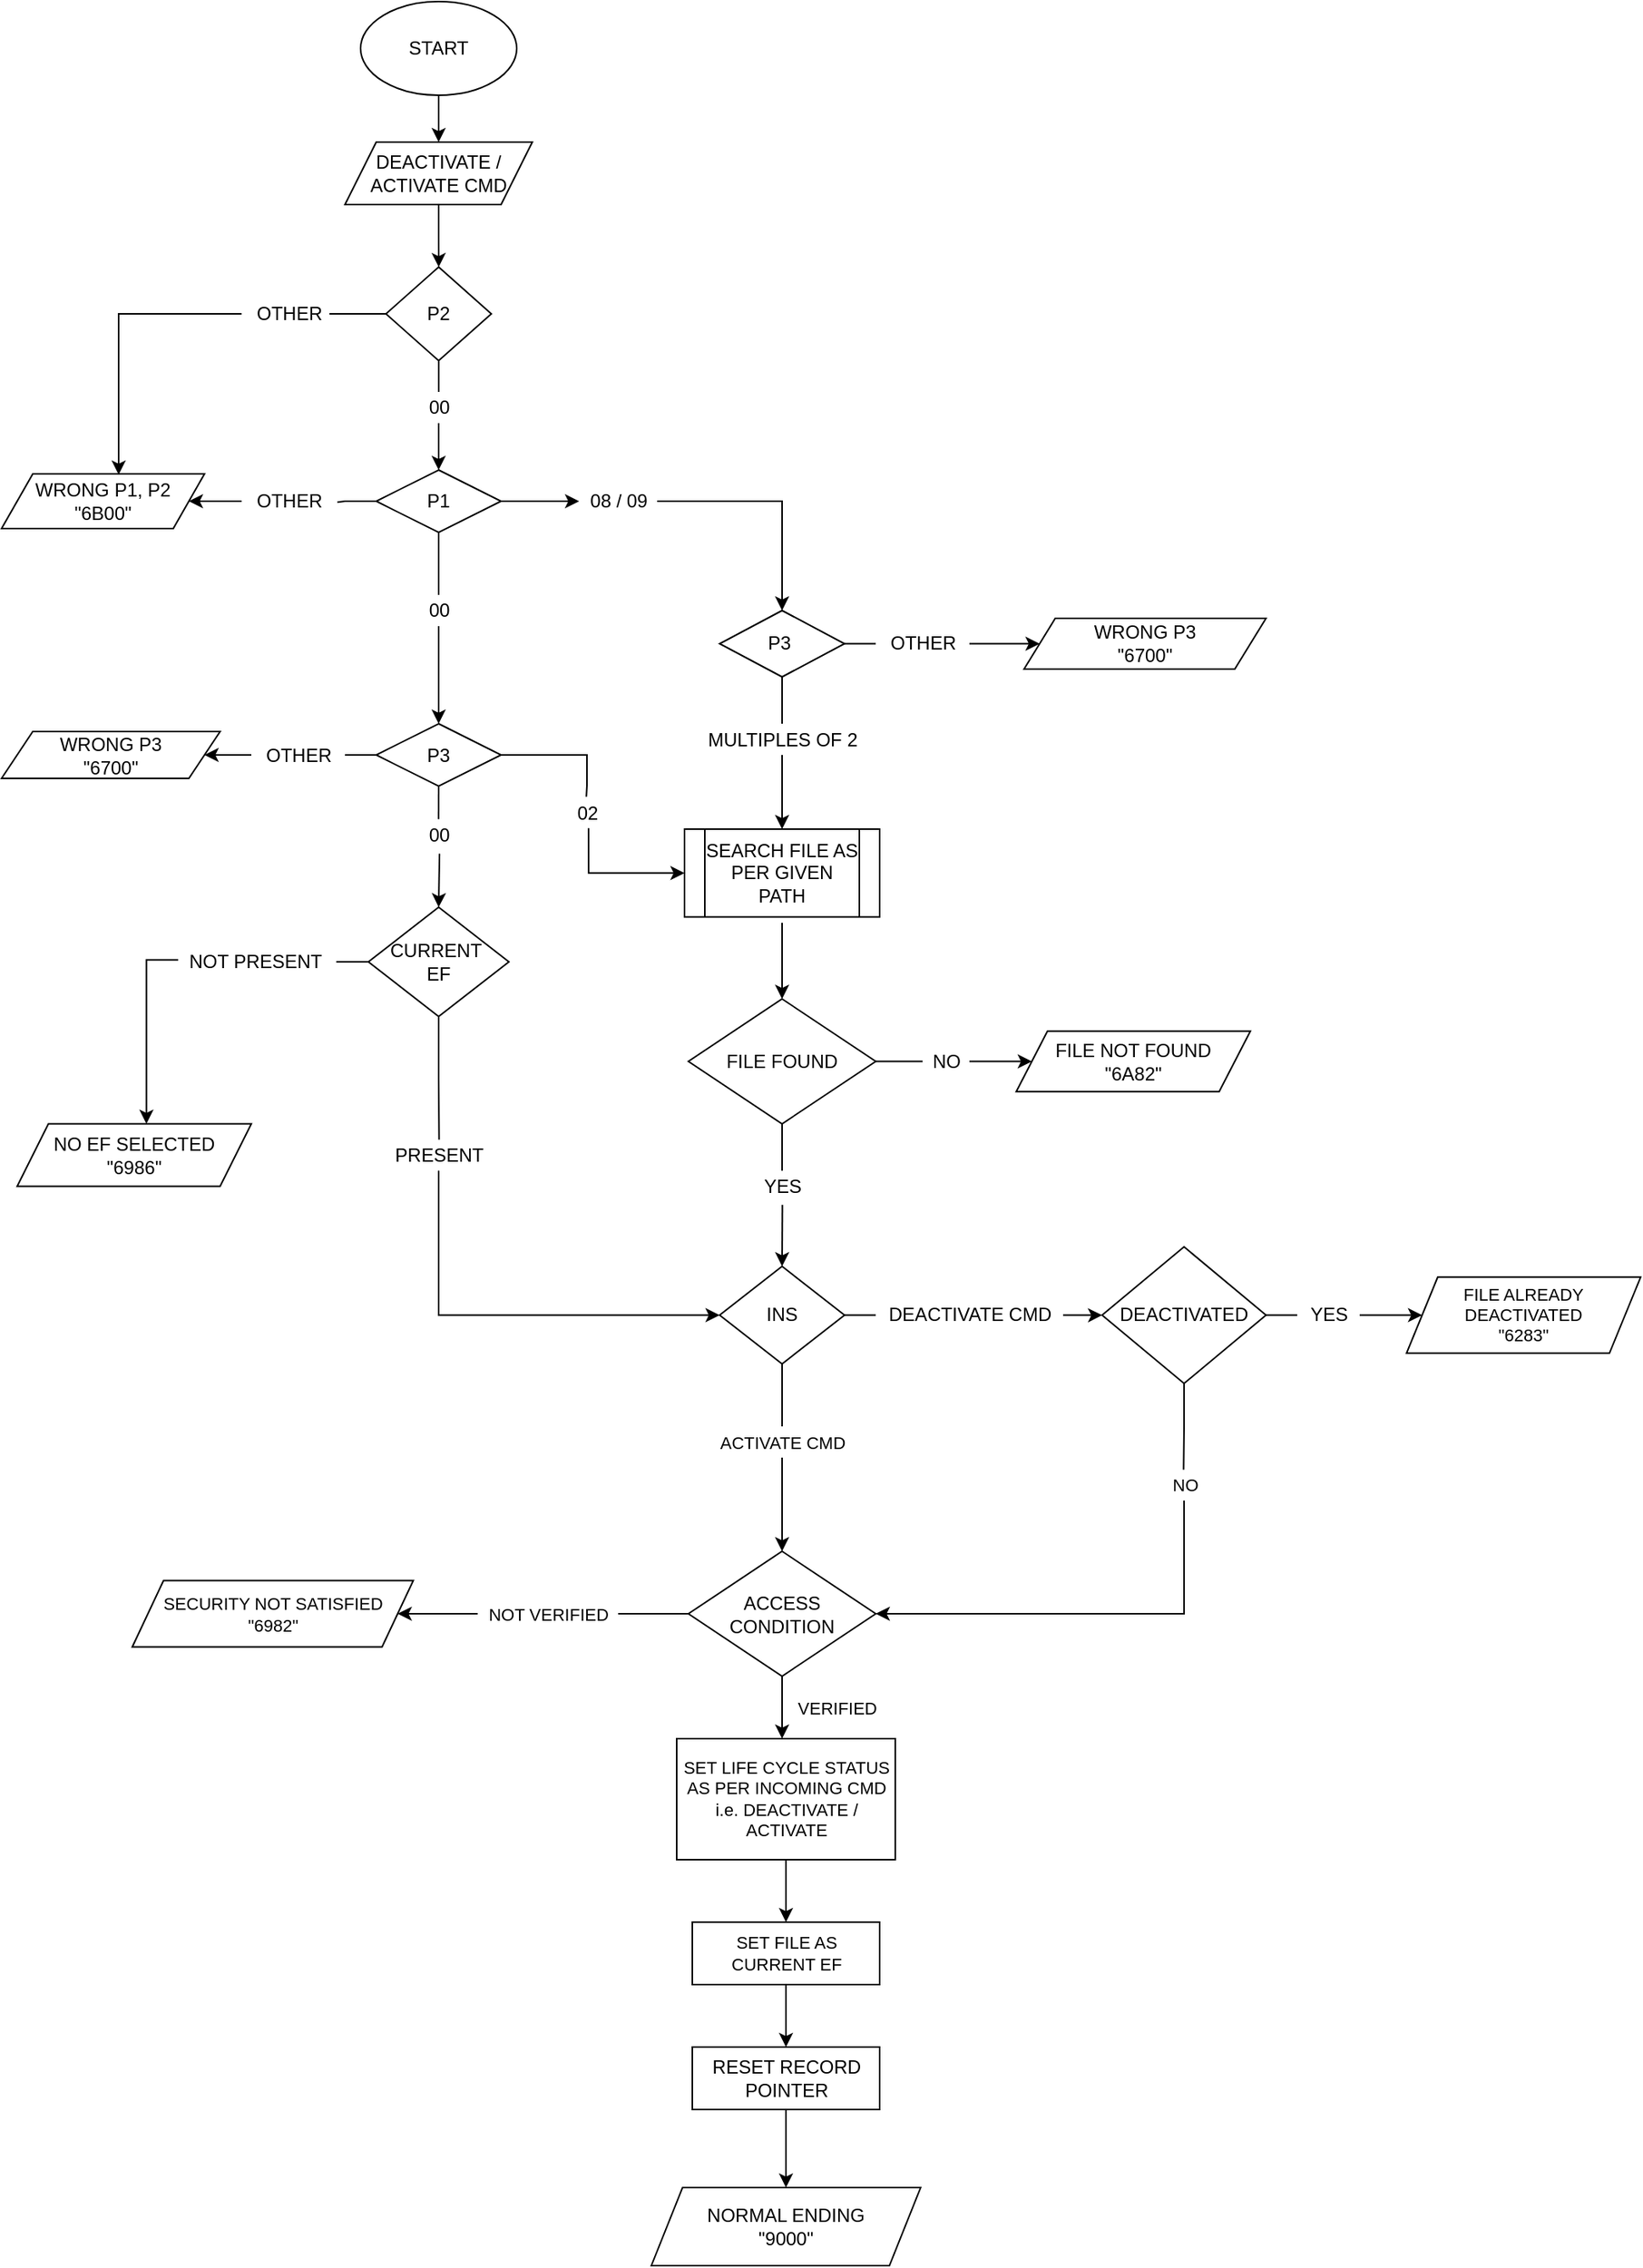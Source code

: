 <mxfile version="18.0.6" type="device"><diagram id="z9DrekOgUCuAkexvwTjX" name="Page-1"><mxGraphModel dx="1736" dy="1106" grid="1" gridSize="10" guides="1" tooltips="1" connect="1" arrows="1" fold="1" page="1" pageScale="1" pageWidth="850" pageHeight="1100" math="0" shadow="0"><root><mxCell id="0"/><mxCell id="1" parent="0"/><mxCell id="yHV2xNPiOuJnYU4lAGGk-4" style="edgeStyle=orthogonalEdgeStyle;rounded=0;orthogonalLoop=1;jettySize=auto;html=1;entryX=0.5;entryY=0;entryDx=0;entryDy=0;" parent="1" source="yHV2xNPiOuJnYU4lAGGk-1" target="yHV2xNPiOuJnYU4lAGGk-3" edge="1"><mxGeometry relative="1" as="geometry"/></mxCell><mxCell id="yHV2xNPiOuJnYU4lAGGk-1" value="START" style="ellipse;whiteSpace=wrap;html=1;" parent="1" vertex="1"><mxGeometry x="570" y="100" width="100" height="60" as="geometry"/></mxCell><mxCell id="GsMoQXVBgorG3yNzymKL-3" value="" style="edgeStyle=orthogonalEdgeStyle;rounded=0;orthogonalLoop=1;jettySize=auto;html=1;" edge="1" parent="1" source="yHV2xNPiOuJnYU4lAGGk-3" target="GsMoQXVBgorG3yNzymKL-2"><mxGeometry relative="1" as="geometry"/></mxCell><mxCell id="yHV2xNPiOuJnYU4lAGGk-3" value="DEACTIVATE / ACTIVATE CMD" style="shape=parallelogram;perimeter=parallelogramPerimeter;whiteSpace=wrap;html=1;fixedSize=1;" parent="1" vertex="1"><mxGeometry x="560" y="190" width="120" height="40" as="geometry"/></mxCell><mxCell id="WlspWFLY9gGA8egjqTRg-68" value="" style="edgeStyle=orthogonalEdgeStyle;rounded=0;orthogonalLoop=1;jettySize=auto;html=1;fontSize=12;" parent="1" source="yHV2xNPiOuJnYU4lAGGk-5" target="WlspWFLY9gGA8egjqTRg-31" edge="1"><mxGeometry relative="1" as="geometry"/></mxCell><mxCell id="WlspWFLY9gGA8egjqTRg-91" style="edgeStyle=orthogonalEdgeStyle;rounded=0;orthogonalLoop=1;jettySize=auto;html=1;entryX=1;entryY=0.5;entryDx=0;entryDy=0;fontSize=12;startArrow=none;" parent="1" source="yHV2xNPiOuJnYU4lAGGk-7" target="yHV2xNPiOuJnYU4lAGGk-9" edge="1"><mxGeometry relative="1" as="geometry"/></mxCell><mxCell id="WlspWFLY9gGA8egjqTRg-150" style="edgeStyle=orthogonalEdgeStyle;rounded=0;orthogonalLoop=1;jettySize=auto;html=1;exitX=0.5;exitY=1;exitDx=0;exitDy=0;entryX=0.5;entryY=0;entryDx=0;entryDy=0;fontSize=12;startArrow=none;" parent="1" source="WlspWFLY9gGA8egjqTRg-47" target="yHV2xNPiOuJnYU4lAGGk-13" edge="1"><mxGeometry relative="1" as="geometry"/></mxCell><mxCell id="yHV2xNPiOuJnYU4lAGGk-5" value="P1" style="rhombus;whiteSpace=wrap;html=1;" parent="1" vertex="1"><mxGeometry x="580" y="400" width="80" height="40" as="geometry"/></mxCell><mxCell id="yHV2xNPiOuJnYU4lAGGk-9" value="WRONG P1, P2&lt;br&gt;&quot;6B00&quot;" style="shape=parallelogram;perimeter=parallelogramPerimeter;whiteSpace=wrap;html=1;fixedSize=1;" parent="1" vertex="1"><mxGeometry x="340" y="402.5" width="130" height="35" as="geometry"/></mxCell><mxCell id="WlspWFLY9gGA8egjqTRg-109" style="edgeStyle=orthogonalEdgeStyle;rounded=0;orthogonalLoop=1;jettySize=auto;html=1;exitX=0.518;exitY=1.1;exitDx=0;exitDy=0;entryX=0.5;entryY=0;entryDx=0;entryDy=0;fontSize=12;startArrow=none;exitPerimeter=0;" parent="1" source="yHV2xNPiOuJnYU4lAGGk-20" target="yHV2xNPiOuJnYU4lAGGk-22" edge="1"><mxGeometry relative="1" as="geometry"/></mxCell><mxCell id="WlspWFLY9gGA8egjqTRg-170" style="edgeStyle=orthogonalEdgeStyle;rounded=0;orthogonalLoop=1;jettySize=auto;html=1;entryX=0;entryY=0.5;entryDx=0;entryDy=0;fontSize=12;startArrow=none;exitX=0.535;exitY=0.969;exitDx=0;exitDy=0;exitPerimeter=0;" parent="1" source="WlspWFLY9gGA8egjqTRg-169" target="WlspWFLY9gGA8egjqTRg-152" edge="1"><mxGeometry relative="1" as="geometry"/></mxCell><mxCell id="4FmGCztm2-Lq0L94SnIk-10" style="edgeStyle=orthogonalEdgeStyle;rounded=0;orthogonalLoop=1;jettySize=auto;html=1;startArrow=none;" parent="1" source="WlspWFLY9gGA8egjqTRg-104" target="WlspWFLY9gGA8egjqTRg-78" edge="1"><mxGeometry relative="1" as="geometry"/></mxCell><mxCell id="yHV2xNPiOuJnYU4lAGGk-13" value="P3" style="rhombus;whiteSpace=wrap;html=1;" parent="1" vertex="1"><mxGeometry x="580" y="562.5" width="80" height="40" as="geometry"/></mxCell><mxCell id="yHV2xNPiOuJnYU4lAGGk-29" style="edgeStyle=orthogonalEdgeStyle;rounded=0;orthogonalLoop=1;jettySize=auto;html=1;entryX=0.552;entryY=0;entryDx=0;entryDy=0;entryPerimeter=0;startArrow=none;exitX=-0.006;exitY=0.435;exitDx=0;exitDy=0;exitPerimeter=0;" parent="1" source="yHV2xNPiOuJnYU4lAGGk-28" target="yHV2xNPiOuJnYU4lAGGk-26" edge="1"><mxGeometry relative="1" as="geometry"><mxPoint x="493.75" y="681.25" as="targetPoint"/><mxPoint x="303.75" y="730" as="sourcePoint"/><Array as="points"/></mxGeometry></mxCell><mxCell id="yHV2xNPiOuJnYU4lAGGk-55" style="edgeStyle=orthogonalEdgeStyle;rounded=0;orthogonalLoop=1;jettySize=auto;html=1;entryX=0;entryY=0.5;entryDx=0;entryDy=0;startArrow=none;" parent="1" source="yHV2xNPiOuJnYU4lAGGk-52" target="yHV2xNPiOuJnYU4lAGGk-53" edge="1"><mxGeometry relative="1" as="geometry"><Array as="points"><mxPoint x="620" y="941"/></Array></mxGeometry></mxCell><mxCell id="yHV2xNPiOuJnYU4lAGGk-22" value="CURRENT&amp;nbsp;&lt;br&gt;EF" style="rhombus;whiteSpace=wrap;html=1;" parent="1" vertex="1"><mxGeometry x="575" y="680" width="90" height="70" as="geometry"/></mxCell><mxCell id="yHV2xNPiOuJnYU4lAGGk-26" value="NO EF SELECTED&lt;br&gt;&quot;6986&quot;" style="shape=parallelogram;perimeter=parallelogramPerimeter;whiteSpace=wrap;html=1;fixedSize=1;" parent="1" vertex="1"><mxGeometry x="350" y="818.75" width="150" height="40" as="geometry"/></mxCell><mxCell id="yHV2xNPiOuJnYU4lAGGk-43" value="FILE NOT FOUND&lt;br&gt;&quot;6A82&quot;" style="shape=parallelogram;perimeter=parallelogramPerimeter;whiteSpace=wrap;html=1;fixedSize=1;" parent="1" vertex="1"><mxGeometry x="990" y="759.38" width="150" height="38.75" as="geometry"/></mxCell><mxCell id="WlspWFLY9gGA8egjqTRg-159" style="edgeStyle=orthogonalEdgeStyle;rounded=0;orthogonalLoop=1;jettySize=auto;html=1;exitX=0.5;exitY=1;exitDx=0;exitDy=0;fontSize=12;startArrow=none;" parent="1" source="WlspWFLY9gGA8egjqTRg-158" target="yHV2xNPiOuJnYU4lAGGk-73" edge="1"><mxGeometry relative="1" as="geometry"/></mxCell><mxCell id="WlspWFLY9gGA8egjqTRg-177" style="edgeStyle=orthogonalEdgeStyle;rounded=0;orthogonalLoop=1;jettySize=auto;html=1;fontSize=12;startArrow=none;" parent="1" source="WlspWFLY9gGA8egjqTRg-161" target="WlspWFLY9gGA8egjqTRg-172" edge="1"><mxGeometry relative="1" as="geometry"/></mxCell><mxCell id="yHV2xNPiOuJnYU4lAGGk-53" value="INS" style="rhombus;whiteSpace=wrap;html=1;" parent="1" vertex="1"><mxGeometry x="800" y="910" width="80" height="62.5" as="geometry"/></mxCell><mxCell id="yHV2xNPiOuJnYU4lAGGk-69" style="edgeStyle=orthogonalEdgeStyle;rounded=0;orthogonalLoop=1;jettySize=auto;html=1;fontSize=11;entryX=1;entryY=0.5;entryDx=0;entryDy=0;exitX=0.5;exitY=1;exitDx=0;exitDy=0;startArrow=none;" parent="1" source="yHV2xNPiOuJnYU4lAGGk-68" target="yHV2xNPiOuJnYU4lAGGk-73" edge="1"><mxGeometry relative="1" as="geometry"><mxPoint x="1000" y="1022.5" as="targetPoint"/><mxPoint x="1000" y="972.5" as="sourcePoint"/><Array as="points"><mxPoint x="1097" y="1133"/></Array></mxGeometry></mxCell><mxCell id="yHV2xNPiOuJnYU4lAGGk-62" value="FILE ALREADY DEACTIVATED&lt;br&gt;&quot;6283&quot;" style="shape=parallelogram;perimeter=parallelogramPerimeter;whiteSpace=wrap;html=1;fixedSize=1;fontSize=11;" parent="1" vertex="1"><mxGeometry x="1240" y="916.89" width="150" height="48.75" as="geometry"/></mxCell><mxCell id="yHV2xNPiOuJnYU4lAGGk-80" style="edgeStyle=orthogonalEdgeStyle;rounded=0;orthogonalLoop=1;jettySize=auto;html=1;fontSize=11;" parent="1" source="yHV2xNPiOuJnYU4lAGGk-73" edge="1"><mxGeometry relative="1" as="geometry"><mxPoint x="840" y="1212.5" as="targetPoint"/></mxGeometry></mxCell><mxCell id="yHV2xNPiOuJnYU4lAGGk-73" value="ACCESS CONDITION" style="rhombus;whiteSpace=wrap;html=1;" parent="1" vertex="1"><mxGeometry x="780" y="1092.5" width="120" height="80" as="geometry"/></mxCell><mxCell id="yHV2xNPiOuJnYU4lAGGk-78" value="" style="edgeStyle=orthogonalEdgeStyle;rounded=0;orthogonalLoop=1;jettySize=auto;html=1;fontSize=11;exitX=0;exitY=0.5;exitDx=0;exitDy=0;startArrow=none;entryX=1;entryY=0.5;entryDx=0;entryDy=0;" parent="1" source="yHV2xNPiOuJnYU4lAGGk-75" target="yHV2xNPiOuJnYU4lAGGk-77" edge="1"><mxGeometry relative="1" as="geometry"><mxPoint x="530" y="1133" as="targetPoint"/></mxGeometry></mxCell><mxCell id="yHV2xNPiOuJnYU4lAGGk-77" value="SECURITY NOT SATISFIED&lt;br&gt;&quot;6982&quot;" style="shape=parallelogram;perimeter=parallelogramPerimeter;whiteSpace=wrap;html=1;fixedSize=1;fontSize=11;" parent="1" vertex="1"><mxGeometry x="423.75" y="1111.25" width="180" height="42.5" as="geometry"/></mxCell><mxCell id="yHV2xNPiOuJnYU4lAGGk-79" value="VERIFIED" style="text;html=1;align=center;verticalAlign=middle;resizable=0;points=[];autosize=1;strokeColor=none;fillColor=none;fontSize=11;" parent="1" vertex="1"><mxGeometry x="840" y="1182.5" width="70" height="20" as="geometry"/></mxCell><mxCell id="yHV2xNPiOuJnYU4lAGGk-84" value="" style="edgeStyle=orthogonalEdgeStyle;rounded=0;orthogonalLoop=1;jettySize=auto;html=1;fontSize=11;" parent="1" source="yHV2xNPiOuJnYU4lAGGk-82" target="yHV2xNPiOuJnYU4lAGGk-83" edge="1"><mxGeometry relative="1" as="geometry"/></mxCell><mxCell id="yHV2xNPiOuJnYU4lAGGk-82" value="SET LIFE CYCLE STATUS AS PER INCOMING CMD&lt;br&gt;i.e. DEACTIVATE / ACTIVATE" style="shape=rectangle;perimeter=rectanglePerimeter;whiteSpace=wrap;html=1;fixedSize=1;fontSize=11;" parent="1" vertex="1"><mxGeometry x="772.5" y="1212.5" width="140" height="77.5" as="geometry"/></mxCell><mxCell id="4FmGCztm2-Lq0L94SnIk-3" value="" style="edgeStyle=orthogonalEdgeStyle;rounded=0;orthogonalLoop=1;jettySize=auto;html=1;" parent="1" source="yHV2xNPiOuJnYU4lAGGk-83" target="4FmGCztm2-Lq0L94SnIk-1" edge="1"><mxGeometry relative="1" as="geometry"/></mxCell><mxCell id="yHV2xNPiOuJnYU4lAGGk-83" value="SET FILE AS CURRENT EF" style="shape=rectangle;perimeter=rectanglePerimeter;whiteSpace=wrap;html=1;fixedSize=1;fontSize=11;" parent="1" vertex="1"><mxGeometry x="782.5" y="1330" width="120" height="40" as="geometry"/></mxCell><mxCell id="WlspWFLY9gGA8egjqTRg-56" style="edgeStyle=orthogonalEdgeStyle;rounded=0;orthogonalLoop=1;jettySize=auto;html=1;fontSize=12;entryX=0.5;entryY=0;entryDx=0;entryDy=0;" parent="1" source="WlspWFLY9gGA8egjqTRg-31" target="WlspWFLY9gGA8egjqTRg-33" edge="1"><mxGeometry relative="1" as="geometry"><mxPoint x="820" y="490" as="targetPoint"/></mxGeometry></mxCell><mxCell id="WlspWFLY9gGA8egjqTRg-31" value="08 / 09" style="text;html=1;align=center;verticalAlign=middle;resizable=0;points=[];autosize=1;strokeColor=none;fillColor=none;" parent="1" vertex="1"><mxGeometry x="710" y="410" width="50" height="20" as="geometry"/></mxCell><mxCell id="WlspWFLY9gGA8egjqTRg-126" style="edgeStyle=orthogonalEdgeStyle;rounded=0;orthogonalLoop=1;jettySize=auto;html=1;fontSize=12;startArrow=none;entryX=0.5;entryY=0;entryDx=0;entryDy=0;" parent="1" source="yHV2xNPiOuJnYU4lAGGk-15" target="WlspWFLY9gGA8egjqTRg-152" edge="1"><mxGeometry relative="1" as="geometry"><mxPoint x="825" y="663" as="targetPoint"/></mxGeometry></mxCell><mxCell id="4FmGCztm2-Lq0L94SnIk-5" value="" style="edgeStyle=orthogonalEdgeStyle;rounded=0;orthogonalLoop=1;jettySize=auto;html=1;startArrow=none;" parent="1" source="td0MsliD58Ax2RF86xpb-1" target="WlspWFLY9gGA8egjqTRg-121" edge="1"><mxGeometry relative="1" as="geometry"/></mxCell><mxCell id="WlspWFLY9gGA8egjqTRg-33" value="P3&amp;nbsp;" style="rhombus;whiteSpace=wrap;html=1;" parent="1" vertex="1"><mxGeometry x="800" y="490" width="80" height="42.5" as="geometry"/></mxCell><mxCell id="WlspWFLY9gGA8egjqTRg-78" value="WRONG P3&lt;br&gt;&quot;6700&quot;" style="shape=parallelogram;perimeter=parallelogramPerimeter;whiteSpace=wrap;html=1;fixedSize=1;fontSize=12;strokeWidth=1;" parent="1" vertex="1"><mxGeometry x="340" y="567.5" width="140" height="30" as="geometry"/></mxCell><mxCell id="WlspWFLY9gGA8egjqTRg-87" value="" style="edgeStyle=orthogonalEdgeStyle;rounded=0;orthogonalLoop=1;jettySize=auto;html=1;fontSize=12;entryX=0.5;entryY=0;entryDx=0;entryDy=0;" parent="1" target="WlspWFLY9gGA8egjqTRg-117" edge="1"><mxGeometry relative="1" as="geometry"><mxPoint x="840" y="690" as="sourcePoint"/><mxPoint x="820" y="742.5" as="targetPoint"/><Array as="points"><mxPoint x="840" y="700"/></Array></mxGeometry></mxCell><mxCell id="yHV2xNPiOuJnYU4lAGGk-7" value="OTHER" style="text;html=1;align=center;verticalAlign=middle;resizable=0;points=[];autosize=1;strokeColor=none;fillColor=none;" parent="1" vertex="1"><mxGeometry x="493.75" y="410" width="60" height="20" as="geometry"/></mxCell><mxCell id="WlspWFLY9gGA8egjqTRg-92" value="" style="edgeStyle=orthogonalEdgeStyle;rounded=0;orthogonalLoop=1;jettySize=auto;html=1;entryX=1.023;entryY=0.53;entryDx=0;entryDy=0;entryPerimeter=0;fontSize=12;endArrow=none;" parent="1" source="yHV2xNPiOuJnYU4lAGGk-5" target="yHV2xNPiOuJnYU4lAGGk-7" edge="1"><mxGeometry relative="1" as="geometry"><mxPoint x="580.069" y="420.034" as="sourcePoint"/><mxPoint x="123.72" y="636.05" as="targetPoint"/></mxGeometry></mxCell><mxCell id="yHV2xNPiOuJnYU4lAGGk-28" value="NOT PRESENT&amp;nbsp;" style="text;html=1;align=center;verticalAlign=middle;resizable=0;points=[];autosize=1;strokeColor=none;fillColor=none;" parent="1" vertex="1"><mxGeometry x="453.75" y="705" width="100" height="20" as="geometry"/></mxCell><mxCell id="WlspWFLY9gGA8egjqTRg-103" value="" style="edgeStyle=orthogonalEdgeStyle;rounded=0;orthogonalLoop=1;jettySize=auto;html=1;entryX=1.006;entryY=0.546;entryDx=0;entryDy=0;entryPerimeter=0;exitX=0;exitY=0.5;exitDx=0;exitDy=0;endArrow=none;" parent="1" source="yHV2xNPiOuJnYU4lAGGk-22" target="yHV2xNPiOuJnYU4lAGGk-28" edge="1"><mxGeometry relative="1" as="geometry"><mxPoint x="220.04" y="801.25" as="targetPoint"/><mxPoint x="310.0" y="653.75" as="sourcePoint"/></mxGeometry></mxCell><mxCell id="yHV2xNPiOuJnYU4lAGGk-20" value="00" style="text;html=1;align=center;verticalAlign=middle;resizable=0;points=[];autosize=1;strokeColor=none;fillColor=none;" parent="1" vertex="1"><mxGeometry x="605" y="623.75" width="30" height="20" as="geometry"/></mxCell><mxCell id="WlspWFLY9gGA8egjqTRg-110" value="" style="edgeStyle=orthogonalEdgeStyle;rounded=0;orthogonalLoop=1;jettySize=auto;html=1;fontSize=12;endArrow=none;entryX=0.498;entryY=-0.005;entryDx=0;entryDy=0;entryPerimeter=0;exitX=0.5;exitY=1;exitDx=0;exitDy=0;" parent="1" source="yHV2xNPiOuJnYU4lAGGk-13" target="yHV2xNPiOuJnYU4lAGGk-20" edge="1"><mxGeometry relative="1" as="geometry"><mxPoint x="580" y="560.0" as="sourcePoint"/><mxPoint x="476.25" y="550" as="targetPoint"/><Array as="points"/></mxGeometry></mxCell><mxCell id="yHV2xNPiOuJnYU4lAGGk-52" value="PRESENT" style="text;html=1;align=center;verticalAlign=middle;resizable=0;points=[];autosize=1;strokeColor=none;fillColor=none;" parent="1" vertex="1"><mxGeometry x="585" y="828.75" width="70" height="20" as="geometry"/></mxCell><mxCell id="WlspWFLY9gGA8egjqTRg-114" value="" style="edgeStyle=orthogonalEdgeStyle;rounded=0;orthogonalLoop=1;jettySize=auto;html=1;entryX=0.504;entryY=0.006;entryDx=0;entryDy=0;endArrow=none;entryPerimeter=0;exitX=0.5;exitY=1;exitDx=0;exitDy=0;" parent="1" source="yHV2xNPiOuJnYU4lAGGk-22" target="yHV2xNPiOuJnYU4lAGGk-52" edge="1"><mxGeometry relative="1" as="geometry"><Array as="points"/><mxPoint x="356.25" y="688.75" as="sourcePoint"/><mxPoint x="791.25" y="878.75" as="targetPoint"/></mxGeometry></mxCell><mxCell id="yHV2xNPiOuJnYU4lAGGk-68" value="NO" style="text;html=1;align=center;verticalAlign=middle;resizable=0;points=[];autosize=1;strokeColor=none;fillColor=none;fontSize=11;" parent="1" vertex="1"><mxGeometry x="1082.5" y="1040" width="30" height="20" as="geometry"/></mxCell><mxCell id="WlspWFLY9gGA8egjqTRg-115" value="" style="edgeStyle=orthogonalEdgeStyle;rounded=0;orthogonalLoop=1;jettySize=auto;html=1;fontSize=11;entryX=0.49;entryY=0.012;entryDx=0;entryDy=0;endArrow=none;entryPerimeter=0;exitX=0.5;exitY=1;exitDx=0;exitDy=0;" parent="1" source="WlspWFLY9gGA8egjqTRg-172" target="yHV2xNPiOuJnYU4lAGGk-68" edge="1"><mxGeometry relative="1" as="geometry"><mxPoint x="900" y="1132.5" as="targetPoint"/><mxPoint x="1160" y="961" as="sourcePoint"/><Array as="points"/></mxGeometry></mxCell><mxCell id="WlspWFLY9gGA8egjqTRg-118" style="edgeStyle=orthogonalEdgeStyle;rounded=0;orthogonalLoop=1;jettySize=auto;html=1;entryX=0.5;entryY=0;entryDx=0;entryDy=0;fontSize=12;startArrow=none;exitX=0.505;exitY=1.094;exitDx=0;exitDy=0;exitPerimeter=0;" parent="1" source="yHV2xNPiOuJnYU4lAGGk-47" target="yHV2xNPiOuJnYU4lAGGk-53" edge="1"><mxGeometry relative="1" as="geometry"><mxPoint x="815" y="880" as="sourcePoint"/></mxGeometry></mxCell><mxCell id="WlspWFLY9gGA8egjqTRg-132" style="edgeStyle=orthogonalEdgeStyle;rounded=0;orthogonalLoop=1;jettySize=auto;html=1;entryX=0;entryY=0.5;entryDx=0;entryDy=0;fontSize=12;startArrow=none;" parent="1" source="yHV2xNPiOuJnYU4lAGGk-42" target="yHV2xNPiOuJnYU4lAGGk-43" edge="1"><mxGeometry relative="1" as="geometry"/></mxCell><mxCell id="WlspWFLY9gGA8egjqTRg-117" value="FILE FOUND" style="rhombus;whiteSpace=wrap;html=1;" parent="1" vertex="1"><mxGeometry x="780" y="738.75" width="120" height="80" as="geometry"/></mxCell><mxCell id="yHV2xNPiOuJnYU4lAGGk-47" value="YES" style="text;html=1;align=center;verticalAlign=middle;resizable=0;points=[];autosize=1;strokeColor=none;fillColor=none;" parent="1" vertex="1"><mxGeometry x="820" y="848.75" width="40" height="20" as="geometry"/></mxCell><mxCell id="WlspWFLY9gGA8egjqTRg-119" value="" style="edgeStyle=orthogonalEdgeStyle;rounded=0;orthogonalLoop=1;jettySize=auto;html=1;entryX=0.5;entryY=0;entryDx=0;entryDy=0;fontSize=12;endArrow=none;" parent="1" source="WlspWFLY9gGA8egjqTRg-117" target="yHV2xNPiOuJnYU4lAGGk-47" edge="1"><mxGeometry relative="1" as="geometry"><mxPoint x="825" y="818.75" as="sourcePoint"/><mxPoint x="825" y="950" as="targetPoint"/></mxGeometry></mxCell><mxCell id="WlspWFLY9gGA8egjqTRg-121" value="WRONG P3&lt;br&gt;&quot;6700&quot;" style="shape=parallelogram;perimeter=parallelogramPerimeter;whiteSpace=wrap;html=1;fixedSize=1;fontSize=12;strokeWidth=1;" parent="1" vertex="1"><mxGeometry x="995" y="495" width="155" height="32.5" as="geometry"/></mxCell><mxCell id="yHV2xNPiOuJnYU4lAGGk-15" value="MULTIPLES OF 2" style="text;html=1;align=center;verticalAlign=middle;resizable=0;points=[];autosize=1;strokeColor=none;fillColor=none;" parent="1" vertex="1"><mxGeometry x="785" y="562.5" width="110" height="20" as="geometry"/></mxCell><mxCell id="WlspWFLY9gGA8egjqTRg-127" value="" style="edgeStyle=orthogonalEdgeStyle;rounded=0;orthogonalLoop=1;jettySize=auto;html=1;entryX=0.5;entryY=0;entryDx=0;entryDy=0;fontSize=12;endArrow=none;exitX=0.5;exitY=1;exitDx=0;exitDy=0;" parent="1" source="WlspWFLY9gGA8egjqTRg-33" target="yHV2xNPiOuJnYU4lAGGk-15" edge="1"><mxGeometry relative="1" as="geometry"><mxPoint x="820" y="610" as="sourcePoint"/><mxPoint x="820.0" y="662.5" as="targetPoint"/></mxGeometry></mxCell><mxCell id="yHV2xNPiOuJnYU4lAGGk-42" value="NO" style="text;html=1;align=center;verticalAlign=middle;resizable=0;points=[];autosize=1;strokeColor=none;fillColor=none;" parent="1" vertex="1"><mxGeometry x="930" y="768.75" width="30" height="20" as="geometry"/></mxCell><mxCell id="WlspWFLY9gGA8egjqTRg-133" value="" style="edgeStyle=orthogonalEdgeStyle;rounded=0;orthogonalLoop=1;jettySize=auto;html=1;entryX=0;entryY=0.5;entryDx=0;entryDy=0;fontSize=12;endArrow=none;" parent="1" source="WlspWFLY9gGA8egjqTRg-117" target="yHV2xNPiOuJnYU4lAGGk-42" edge="1"><mxGeometry relative="1" as="geometry"><mxPoint x="885" y="778.75" as="sourcePoint"/><mxPoint x="1105" y="778.75" as="targetPoint"/></mxGeometry></mxCell><mxCell id="WlspWFLY9gGA8egjqTRg-47" value="00" style="text;html=1;align=center;verticalAlign=middle;resizable=0;points=[];autosize=1;strokeColor=none;fillColor=none;fontSize=12;" parent="1" vertex="1"><mxGeometry x="605" y="480" width="30" height="20" as="geometry"/></mxCell><mxCell id="WlspWFLY9gGA8egjqTRg-151" value="" style="edgeStyle=orthogonalEdgeStyle;rounded=0;orthogonalLoop=1;jettySize=auto;html=1;exitX=0.5;exitY=1;exitDx=0;exitDy=0;entryX=0.5;entryY=0;entryDx=0;entryDy=0;fontSize=12;endArrow=none;" parent="1" source="yHV2xNPiOuJnYU4lAGGk-5" target="WlspWFLY9gGA8egjqTRg-47" edge="1"><mxGeometry relative="1" as="geometry"><mxPoint x="620" y="440" as="sourcePoint"/><mxPoint x="620" y="562.5" as="targetPoint"/></mxGeometry></mxCell><mxCell id="WlspWFLY9gGA8egjqTRg-152" value="&lt;div style=&quot;&quot;&gt;SEARCH FILE AS PER GIVEN PATH&lt;/div&gt;" style="shape=process;whiteSpace=wrap;html=1;backgroundOutline=1;fontSize=12;strokeWidth=1;align=center;" parent="1" vertex="1"><mxGeometry x="777.5" y="630" width="125" height="56.25" as="geometry"/></mxCell><mxCell id="WlspWFLY9gGA8egjqTRg-158" value="&lt;span style=&quot;font-size: 11px;&quot;&gt;ACTIVATE CMD&lt;/span&gt;" style="text;html=1;align=center;verticalAlign=middle;resizable=0;points=[];autosize=1;strokeColor=none;fillColor=none;fontSize=12;" parent="1" vertex="1"><mxGeometry x="790" y="1012.5" width="100" height="20" as="geometry"/></mxCell><mxCell id="WlspWFLY9gGA8egjqTRg-160" value="" style="edgeStyle=orthogonalEdgeStyle;rounded=0;orthogonalLoop=1;jettySize=auto;html=1;exitX=0.5;exitY=1;exitDx=0;exitDy=0;fontSize=12;endArrow=none;" parent="1" source="yHV2xNPiOuJnYU4lAGGk-53" target="WlspWFLY9gGA8egjqTRg-158" edge="1"><mxGeometry relative="1" as="geometry"><mxPoint x="840" y="972.5" as="sourcePoint"/><mxPoint x="840" y="1092.5" as="targetPoint"/></mxGeometry></mxCell><mxCell id="WlspWFLY9gGA8egjqTRg-169" value="02" style="text;html=1;align=center;verticalAlign=middle;resizable=0;points=[];autosize=1;strokeColor=none;fillColor=none;fontSize=12;" parent="1" vertex="1"><mxGeometry x="700" y="610" width="30" height="20" as="geometry"/></mxCell><mxCell id="WlspWFLY9gGA8egjqTRg-171" value="" style="edgeStyle=orthogonalEdgeStyle;rounded=0;orthogonalLoop=1;jettySize=auto;html=1;entryX=0.487;entryY=-0.037;entryDx=0;entryDy=0;fontSize=12;endArrow=none;entryPerimeter=0;" parent="1" source="yHV2xNPiOuJnYU4lAGGk-13" target="WlspWFLY9gGA8egjqTRg-169" edge="1"><mxGeometry relative="1" as="geometry"><mxPoint x="659.952" y="582.524" as="sourcePoint"/><mxPoint x="777.5" y="658.125" as="targetPoint"/><Array as="points"><mxPoint x="715" y="583"/><mxPoint x="715" y="602"/></Array></mxGeometry></mxCell><mxCell id="4FmGCztm2-Lq0L94SnIk-7" value="" style="edgeStyle=orthogonalEdgeStyle;rounded=0;orthogonalLoop=1;jettySize=auto;html=1;startArrow=none;" parent="1" source="WlspWFLY9gGA8egjqTRg-175" target="yHV2xNPiOuJnYU4lAGGk-62" edge="1"><mxGeometry relative="1" as="geometry"/></mxCell><mxCell id="WlspWFLY9gGA8egjqTRg-172" value="DEACTIVATED" style="rhombus;whiteSpace=wrap;html=1;fontSize=12;strokeWidth=1;" parent="1" vertex="1"><mxGeometry x="1045" y="897.51" width="105" height="87.5" as="geometry"/></mxCell><mxCell id="WlspWFLY9gGA8egjqTRg-161" value="DEACTIVATE CMD" style="text;html=1;align=center;verticalAlign=middle;resizable=0;points=[];autosize=1;strokeColor=none;fillColor=none;fontSize=12;" parent="1" vertex="1"><mxGeometry x="900" y="931.25" width="120" height="20" as="geometry"/></mxCell><mxCell id="WlspWFLY9gGA8egjqTRg-178" value="" style="edgeStyle=orthogonalEdgeStyle;rounded=0;orthogonalLoop=1;jettySize=auto;html=1;fontSize=12;endArrow=none;" parent="1" source="yHV2xNPiOuJnYU4lAGGk-53" target="WlspWFLY9gGA8egjqTRg-161" edge="1"><mxGeometry relative="1" as="geometry"><mxPoint x="880" y="941.25" as="sourcePoint"/><mxPoint x="1107.5" y="941.25" as="targetPoint"/></mxGeometry></mxCell><mxCell id="yHV2xNPiOuJnYU4lAGGk-75" value="NOT VERIFIED" style="text;html=1;align=center;verticalAlign=middle;resizable=0;points=[];autosize=1;strokeColor=none;fillColor=none;fontSize=11;" parent="1" vertex="1"><mxGeometry x="645" y="1122.5" width="90" height="20" as="geometry"/></mxCell><mxCell id="WlspWFLY9gGA8egjqTRg-190" value="" style="edgeStyle=orthogonalEdgeStyle;rounded=0;orthogonalLoop=1;jettySize=auto;html=1;fontSize=11;exitX=0;exitY=0.5;exitDx=0;exitDy=0;endArrow=none;" parent="1" source="yHV2xNPiOuJnYU4lAGGk-73" target="yHV2xNPiOuJnYU4lAGGk-75" edge="1"><mxGeometry relative="1" as="geometry"><mxPoint x="780" y="1132.5" as="sourcePoint"/><mxPoint x="530" y="1133" as="targetPoint"/></mxGeometry></mxCell><mxCell id="4FmGCztm2-Lq0L94SnIk-14" style="edgeStyle=orthogonalEdgeStyle;rounded=0;orthogonalLoop=1;jettySize=auto;html=1;entryX=0.5;entryY=0;entryDx=0;entryDy=0;" parent="1" source="4FmGCztm2-Lq0L94SnIk-1" target="4FmGCztm2-Lq0L94SnIk-13" edge="1"><mxGeometry relative="1" as="geometry"><mxPoint x="843" y="1520" as="targetPoint"/></mxGeometry></mxCell><mxCell id="4FmGCztm2-Lq0L94SnIk-1" value="RESET RECORD POINTER" style="rounded=0;whiteSpace=wrap;html=1;" parent="1" vertex="1"><mxGeometry x="782.5" y="1410" width="120" height="40" as="geometry"/></mxCell><mxCell id="td0MsliD58Ax2RF86xpb-1" value="OTHER" style="text;html=1;align=center;verticalAlign=middle;resizable=0;points=[];autosize=1;strokeColor=none;fillColor=none;" parent="1" vertex="1"><mxGeometry x="900" y="501.25" width="60" height="20" as="geometry"/></mxCell><mxCell id="4FmGCztm2-Lq0L94SnIk-6" value="" style="edgeStyle=orthogonalEdgeStyle;rounded=0;orthogonalLoop=1;jettySize=auto;html=1;endArrow=none;" parent="1" source="WlspWFLY9gGA8egjqTRg-33" target="td0MsliD58Ax2RF86xpb-1" edge="1"><mxGeometry relative="1" as="geometry"><mxPoint x="880" y="511.25" as="sourcePoint"/><mxPoint x="1005" y="511.25" as="targetPoint"/></mxGeometry></mxCell><mxCell id="WlspWFLY9gGA8egjqTRg-175" value="YES" style="text;html=1;align=center;verticalAlign=middle;resizable=0;points=[];autosize=1;strokeColor=none;fillColor=none;fontSize=12;" parent="1" vertex="1"><mxGeometry x="1170" y="931.25" width="40" height="20" as="geometry"/></mxCell><mxCell id="4FmGCztm2-Lq0L94SnIk-8" value="" style="edgeStyle=orthogonalEdgeStyle;rounded=0;orthogonalLoop=1;jettySize=auto;html=1;endArrow=none;" parent="1" source="WlspWFLY9gGA8egjqTRg-172" target="WlspWFLY9gGA8egjqTRg-175" edge="1"><mxGeometry relative="1" as="geometry"><mxPoint x="1149.97" y="941.235" as="sourcePoint"/><mxPoint x="1249.964" y="941.353" as="targetPoint"/></mxGeometry></mxCell><mxCell id="WlspWFLY9gGA8egjqTRg-104" value="OTHER" style="text;html=1;align=center;verticalAlign=middle;resizable=0;points=[];autosize=1;strokeColor=none;fillColor=none;fontSize=12;rotation=0;" parent="1" vertex="1"><mxGeometry x="500" y="572.5" width="60" height="20" as="geometry"/></mxCell><mxCell id="4FmGCztm2-Lq0L94SnIk-11" value="" style="edgeStyle=orthogonalEdgeStyle;rounded=0;orthogonalLoop=1;jettySize=auto;html=1;endArrow=none;" parent="1" source="yHV2xNPiOuJnYU4lAGGk-13" target="WlspWFLY9gGA8egjqTRg-104" edge="1"><mxGeometry relative="1" as="geometry"><mxPoint x="580" y="582.5" as="sourcePoint"/><mxPoint x="485" y="582.5" as="targetPoint"/></mxGeometry></mxCell><mxCell id="4FmGCztm2-Lq0L94SnIk-13" value="NORMAL ENDING&lt;br&gt;&quot;9000&quot;" style="shape=parallelogram;perimeter=parallelogramPerimeter;whiteSpace=wrap;html=1;fixedSize=1;" parent="1" vertex="1"><mxGeometry x="756.25" y="1500" width="172.5" height="50" as="geometry"/></mxCell><mxCell id="GsMoQXVBgorG3yNzymKL-4" style="edgeStyle=orthogonalEdgeStyle;rounded=0;orthogonalLoop=1;jettySize=auto;html=1;entryX=0.5;entryY=0;entryDx=0;entryDy=0;startArrow=none;" edge="1" parent="1" source="WlspWFLY9gGA8egjqTRg-145" target="yHV2xNPiOuJnYU4lAGGk-5"><mxGeometry relative="1" as="geometry"/></mxCell><mxCell id="GsMoQXVBgorG3yNzymKL-7" style="edgeStyle=orthogonalEdgeStyle;rounded=0;orthogonalLoop=1;jettySize=auto;html=1;entryX=0.577;entryY=0.014;entryDx=0;entryDy=0;entryPerimeter=0;startArrow=none;" edge="1" parent="1" source="WlspWFLY9gGA8egjqTRg-71" target="yHV2xNPiOuJnYU4lAGGk-9"><mxGeometry relative="1" as="geometry"/></mxCell><mxCell id="GsMoQXVBgorG3yNzymKL-2" value="P2" style="rhombus;whiteSpace=wrap;html=1;fontSize=12;strokeWidth=1;" vertex="1" parent="1"><mxGeometry x="586.25" y="270" width="67.5" height="60" as="geometry"/></mxCell><mxCell id="WlspWFLY9gGA8egjqTRg-145" value="00" style="text;html=1;align=center;verticalAlign=middle;resizable=0;points=[];autosize=1;strokeColor=none;fillColor=none;fontSize=12;" parent="1" vertex="1"><mxGeometry x="605" y="350" width="30" height="20" as="geometry"/></mxCell><mxCell id="GsMoQXVBgorG3yNzymKL-5" value="" style="edgeStyle=orthogonalEdgeStyle;rounded=0;orthogonalLoop=1;jettySize=auto;html=1;entryX=0.5;entryY=0;entryDx=0;entryDy=0;endArrow=none;" edge="1" parent="1" source="GsMoQXVBgorG3yNzymKL-2" target="WlspWFLY9gGA8egjqTRg-145"><mxGeometry relative="1" as="geometry"><mxPoint x="620.1" y="319.911" as="sourcePoint"/><mxPoint x="620" y="400" as="targetPoint"/></mxGeometry></mxCell><mxCell id="WlspWFLY9gGA8egjqTRg-71" value="OTHER" style="text;html=1;align=center;verticalAlign=middle;resizable=0;points=[];autosize=1;strokeColor=none;fillColor=none;fontSize=12;" parent="1" vertex="1"><mxGeometry x="493.75" y="290" width="60" height="20" as="geometry"/></mxCell><mxCell id="GsMoQXVBgorG3yNzymKL-8" value="" style="edgeStyle=orthogonalEdgeStyle;rounded=0;orthogonalLoop=1;jettySize=auto;html=1;entryX=0.938;entryY=0.5;entryDx=0;entryDy=0;entryPerimeter=0;endArrow=none;" edge="1" parent="1" source="GsMoQXVBgorG3yNzymKL-2" target="WlspWFLY9gGA8egjqTRg-71"><mxGeometry relative="1" as="geometry"><mxPoint x="586.25" y="300" as="sourcePoint"/><mxPoint x="415.01" y="402.99" as="targetPoint"/></mxGeometry></mxCell></root></mxGraphModel></diagram></mxfile>
